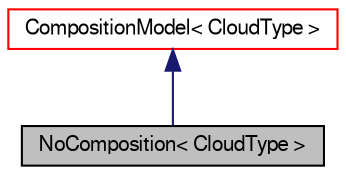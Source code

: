 digraph "NoComposition&lt; CloudType &gt;"
{
  bgcolor="transparent";
  edge [fontname="FreeSans",fontsize="10",labelfontname="FreeSans",labelfontsize="10"];
  node [fontname="FreeSans",fontsize="10",shape=record];
  Node4 [label="NoComposition\< CloudType \>",height=0.2,width=0.4,color="black", fillcolor="grey75", style="filled", fontcolor="black"];
  Node5 -> Node4 [dir="back",color="midnightblue",fontsize="10",style="solid",fontname="FreeSans"];
  Node5 [label="CompositionModel\< CloudType \>",height=0.2,width=0.4,color="red",URL="$a23806.html",tooltip="Templated reacting parcel composition model class Consists of carrier species (via thermo package)..."];
}
